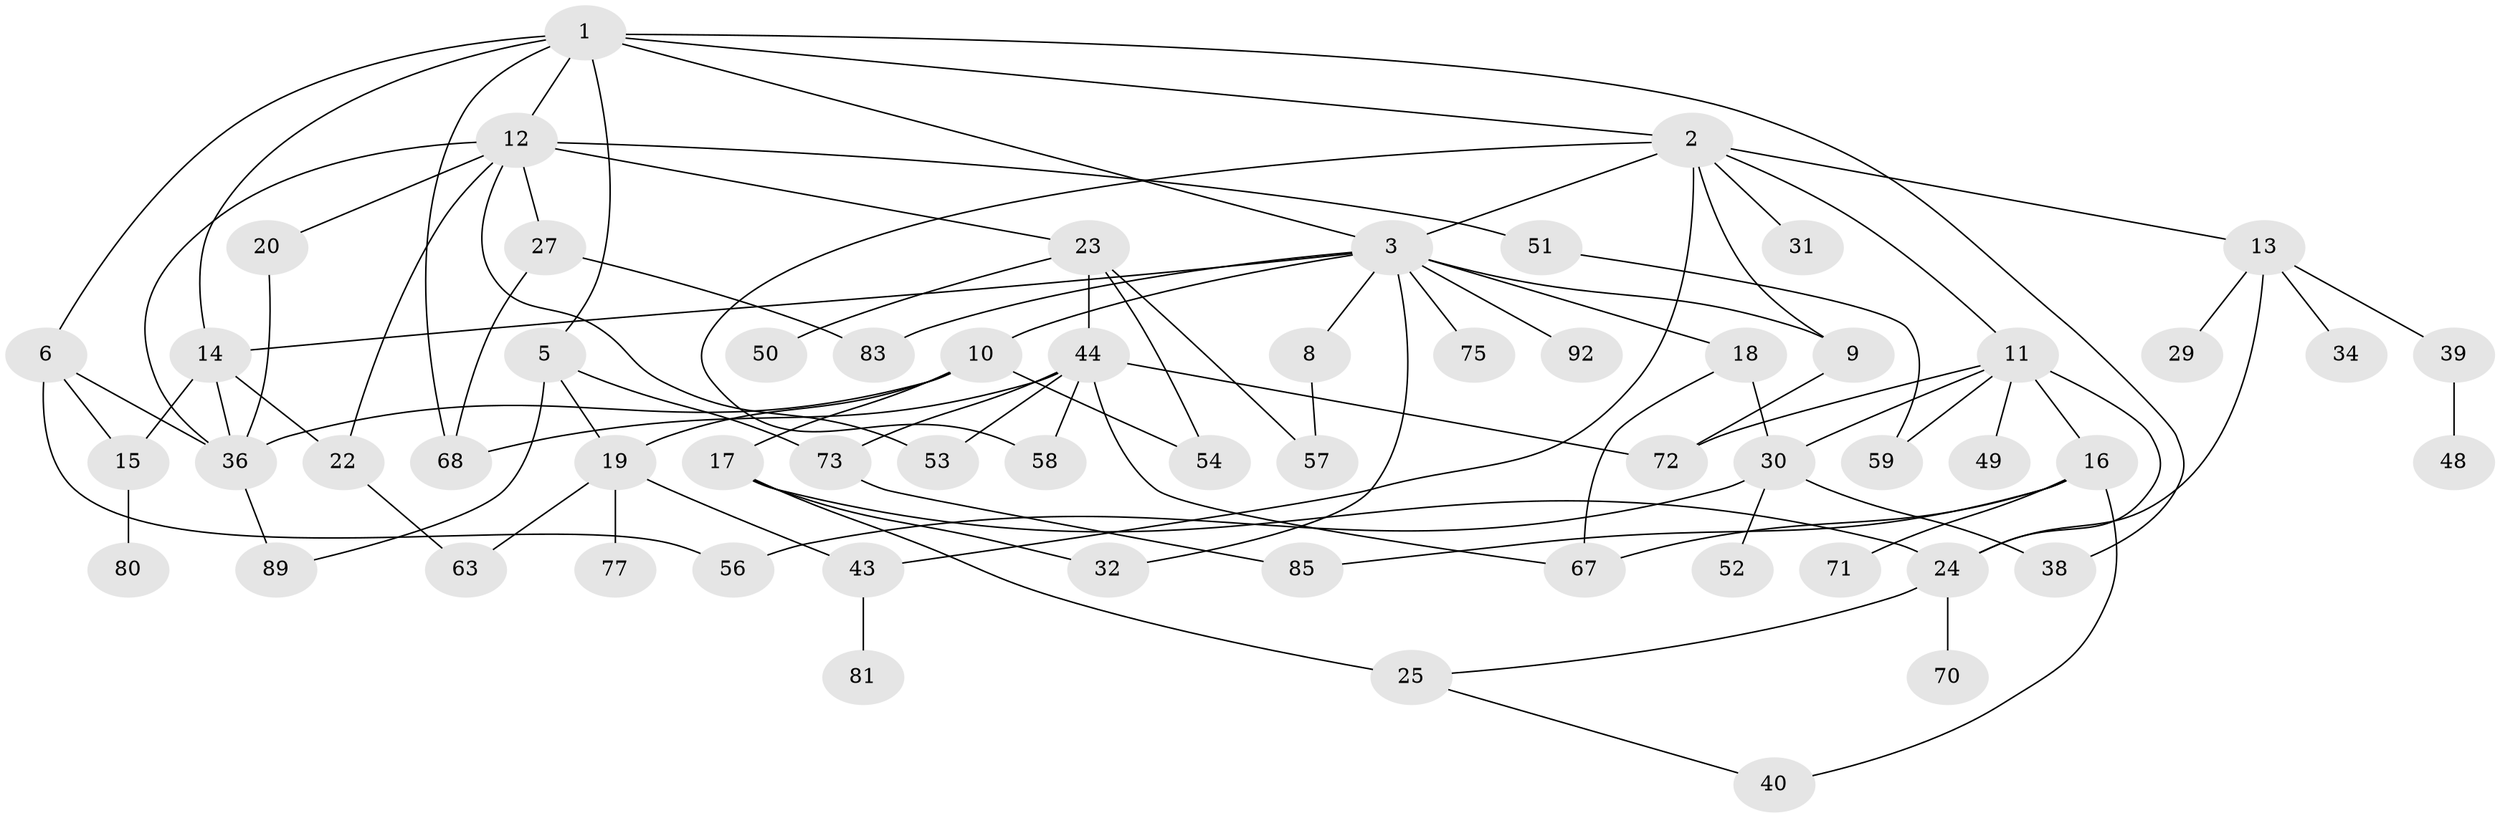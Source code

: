 // original degree distribution, {8: 0.021739130434782608, 7: 0.021739130434782608, 6: 0.010869565217391304, 4: 0.11956521739130435, 2: 0.32608695652173914, 5: 0.08695652173913043, 3: 0.1956521739130435, 1: 0.21739130434782608}
// Generated by graph-tools (version 1.1) at 2025/41/03/06/25 10:41:26]
// undirected, 60 vertices, 94 edges
graph export_dot {
graph [start="1"]
  node [color=gray90,style=filled];
  1 [super="+7"];
  2 [super="+21"];
  3 [super="+4"];
  5 [super="+87"];
  6;
  8 [super="+84"];
  9 [super="+65"];
  10 [super="+69"];
  11 [super="+42"];
  12 [super="+37"];
  13 [super="+26"];
  14;
  15 [super="+33"];
  16 [super="+62"];
  17 [super="+35"];
  18;
  19 [super="+55"];
  20;
  22 [super="+91"];
  23 [super="+28"];
  24 [super="+47"];
  25 [super="+45"];
  27 [super="+41"];
  29 [super="+78"];
  30 [super="+64"];
  31 [super="+60"];
  32;
  34;
  36 [super="+82"];
  38;
  39;
  40 [super="+46"];
  43 [super="+90"];
  44 [super="+66"];
  48;
  49;
  50;
  51;
  52;
  53;
  54 [super="+88"];
  56 [super="+79"];
  57 [super="+76"];
  58;
  59 [super="+61"];
  63;
  67;
  68 [super="+86"];
  70;
  71;
  72 [super="+74"];
  73;
  75;
  77;
  80;
  81;
  83;
  85;
  89;
  92;
  1 -- 2;
  1 -- 5;
  1 -- 6;
  1 -- 12;
  1 -- 38;
  1 -- 68;
  1 -- 3;
  1 -- 14;
  2 -- 3;
  2 -- 9;
  2 -- 11;
  2 -- 13;
  2 -- 31;
  2 -- 58;
  2 -- 43;
  3 -- 8;
  3 -- 10;
  3 -- 92;
  3 -- 32;
  3 -- 83;
  3 -- 18;
  3 -- 9;
  3 -- 75;
  3 -- 14;
  5 -- 73;
  5 -- 89;
  5 -- 19;
  6 -- 56;
  6 -- 36;
  6 -- 15;
  8 -- 57;
  9 -- 72;
  10 -- 17;
  10 -- 19;
  10 -- 54;
  10 -- 36;
  11 -- 16;
  11 -- 24;
  11 -- 30;
  11 -- 72;
  11 -- 49;
  11 -- 59;
  12 -- 20;
  12 -- 22;
  12 -- 23;
  12 -- 27;
  12 -- 51;
  12 -- 53;
  12 -- 36;
  13 -- 34;
  13 -- 39;
  13 -- 24;
  13 -- 29;
  14 -- 15;
  14 -- 22;
  14 -- 36;
  15 -- 80;
  16 -- 67;
  16 -- 85;
  16 -- 71;
  16 -- 40;
  17 -- 32;
  17 -- 25 [weight=2];
  17 -- 24;
  18 -- 30;
  18 -- 67;
  19 -- 43;
  19 -- 63;
  19 -- 77;
  20 -- 36;
  22 -- 63;
  23 -- 57;
  23 -- 50;
  23 -- 44;
  23 -- 54;
  24 -- 25;
  24 -- 70;
  25 -- 40;
  27 -- 83;
  27 -- 68;
  30 -- 52;
  30 -- 38;
  30 -- 56;
  36 -- 89;
  39 -- 48;
  43 -- 81;
  44 -- 72;
  44 -- 73;
  44 -- 53;
  44 -- 58;
  44 -- 67;
  44 -- 68;
  51 -- 59;
  73 -- 85;
}
